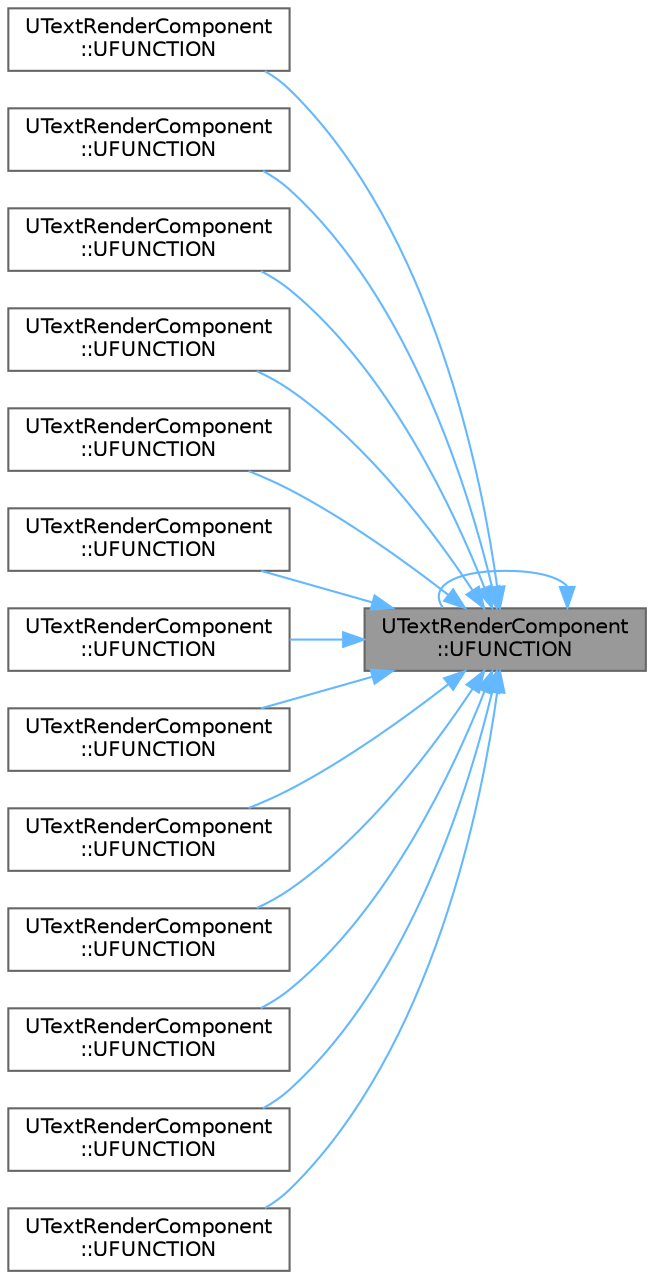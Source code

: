digraph "UTextRenderComponent::UFUNCTION"
{
 // INTERACTIVE_SVG=YES
 // LATEX_PDF_SIZE
  bgcolor="transparent";
  edge [fontname=Helvetica,fontsize=10,labelfontname=Helvetica,labelfontsize=10];
  node [fontname=Helvetica,fontsize=10,shape=box,height=0.2,width=0.4];
  rankdir="RL";
  Node1 [id="Node000001",label="UTextRenderComponent\l::UFUNCTION",height=0.2,width=0.4,color="gray40", fillcolor="grey60", style="filled", fontcolor="black",tooltip="Allows text to draw unmodified when using debug visualization modes."];
  Node1 -> Node2 [id="edge1_Node000001_Node000002",dir="back",color="steelblue1",style="solid",tooltip=" "];
  Node2 [id="Node000002",label="UTextRenderComponent\l::UFUNCTION",height=0.2,width=0.4,color="grey40", fillcolor="white", style="filled",URL="$d2/dd3/classUTextRenderComponent.html#a578023b1977a21845757b0f475156a96",tooltip="Get local size of text."];
  Node1 -> Node3 [id="edge2_Node000001_Node000003",dir="back",color="steelblue1",style="solid",tooltip=" "];
  Node3 [id="Node000003",label="UTextRenderComponent\l::UFUNCTION",height=0.2,width=0.4,color="grey40", fillcolor="white", style="filled",URL="$d2/dd3/classUTextRenderComponent.html#a48fb34af14b61d036138d03b7b0622ed",tooltip="Get world space size of text."];
  Node1 -> Node4 [id="edge3_Node000001_Node000004",dir="back",color="steelblue1",style="solid",tooltip=" "];
  Node4 [id="Node000004",label="UTextRenderComponent\l::UFUNCTION",height=0.2,width=0.4,color="grey40", fillcolor="white", style="filled",URL="$d2/dd3/classUTextRenderComponent.html#ad79498e77c5808300e17cad0a237f9cb",tooltip="Change the font and signal the primitives to be rebuilt."];
  Node1 -> Node5 [id="edge4_Node000001_Node000005",dir="back",color="steelblue1",style="solid",tooltip=" "];
  Node5 [id="Node000005",label="UTextRenderComponent\l::UFUNCTION",height=0.2,width=0.4,color="grey40", fillcolor="white", style="filled",URL="$d2/dd3/classUTextRenderComponent.html#a599eae7c482a05207d4da9afb2187fc7",tooltip="Change the horizontal alignment and signal the primitives to be rebuilt."];
  Node1 -> Node6 [id="edge5_Node000001_Node000006",dir="back",color="steelblue1",style="solid",tooltip=" "];
  Node6 [id="Node000006",label="UTextRenderComponent\l::UFUNCTION",height=0.2,width=0.4,color="grey40", fillcolor="white", style="filled",URL="$d2/dd3/classUTextRenderComponent.html#aec3452ae906bc65474e1a6024312b48c",tooltip="Change the text horizontal spacing adjustment and signal the primitives to be rebuilt."];
  Node1 -> Node1 [id="edge6_Node000001_Node000001",dir="back",color="steelblue1",style="solid",tooltip=" "];
  Node1 -> Node7 [id="edge7_Node000001_Node000007",dir="back",color="steelblue1",style="solid",tooltip=" "];
  Node7 [id="Node000007",label="UTextRenderComponent\l::UFUNCTION",height=0.2,width=0.4,color="grey40", fillcolor="white", style="filled",URL="$d2/dd3/classUTextRenderComponent.html#a5dc3ffbbe8cecb8bb6146f04809706ad",tooltip="Change the text material and signal the primitives to be rebuilt."];
  Node1 -> Node8 [id="edge8_Node000001_Node000008",dir="back",color="steelblue1",style="solid",tooltip=" "];
  Node8 [id="Node000008",label="UTextRenderComponent\l::UFUNCTION",height=0.2,width=0.4,color="grey40", fillcolor="white", style="filled",URL="$d2/dd3/classUTextRenderComponent.html#aa47974f8eea2299644ae2ddfbf9a9972",tooltip="Change the text render color and signal the primitives to be rebuilt."];
  Node1 -> Node9 [id="edge9_Node000001_Node000009",dir="back",color="steelblue1",style="solid",tooltip=" "];
  Node9 [id="Node000009",label="UTextRenderComponent\l::UFUNCTION",height=0.2,width=0.4,color="grey40", fillcolor="white", style="filled",URL="$d2/dd3/classUTextRenderComponent.html#a009d009db0d3bd2b0104246c86f5520a",tooltip="Change the vertical alignment and signal the primitives to be rebuilt."];
  Node1 -> Node10 [id="edge10_Node000001_Node000010",dir="back",color="steelblue1",style="solid",tooltip=" "];
  Node10 [id="Node000010",label="UTextRenderComponent\l::UFUNCTION",height=0.2,width=0.4,color="grey40", fillcolor="white", style="filled",URL="$d2/dd3/classUTextRenderComponent.html#a4ebbaef53fd6c9feaea47c8bcaf8ecd2",tooltip="Change the text vertical spacing adjustment and signal the primitives to be rebuilt."];
  Node1 -> Node11 [id="edge11_Node000001_Node000011",dir="back",color="steelblue1",style="solid",tooltip=" "];
  Node11 [id="Node000011",label="UTextRenderComponent\l::UFUNCTION",height=0.2,width=0.4,color="grey40", fillcolor="white", style="filled",URL="$d2/dd3/classUTextRenderComponent.html#acea8f09191311dee11fa03ccf2b5bae5",tooltip="Change the world size of the text and signal the primitives to be rebuilt."];
  Node1 -> Node12 [id="edge12_Node000001_Node000012",dir="back",color="steelblue1",style="solid",tooltip=" "];
  Node12 [id="Node000012",label="UTextRenderComponent\l::UFUNCTION",height=0.2,width=0.4,color="grey40", fillcolor="white", style="filled",URL="$d2/dd3/classUTextRenderComponent.html#ab14280cfee50a61e7c1fa72214c3ea2d",tooltip="Change the text X scale and signal the primitives to be rebuilt."];
  Node1 -> Node13 [id="edge13_Node000001_Node000013",dir="back",color="steelblue1",style="solid",tooltip=" "];
  Node13 [id="Node000013",label="UTextRenderComponent\l::UFUNCTION",height=0.2,width=0.4,color="grey40", fillcolor="white", style="filled",URL="$d2/dd3/classUTextRenderComponent.html#ace4b3a0ecf6264e2cedd4b2987541b34",tooltip="Change the text Y scale and signal the primitives to be rebuilt."];
  Node1 -> Node14 [id="edge14_Node000001_Node000014",dir="back",color="steelblue1",style="solid",tooltip=" "];
  Node14 [id="Node000014",label="UTextRenderComponent\l::UFUNCTION",height=0.2,width=0.4,color="grey40", fillcolor="white", style="filled",URL="$d2/dd3/classUTextRenderComponent.html#a477bcd08d9937498761547746d526d61",tooltip="Change the text value and signal the primitives to be rebuilt."];
}
